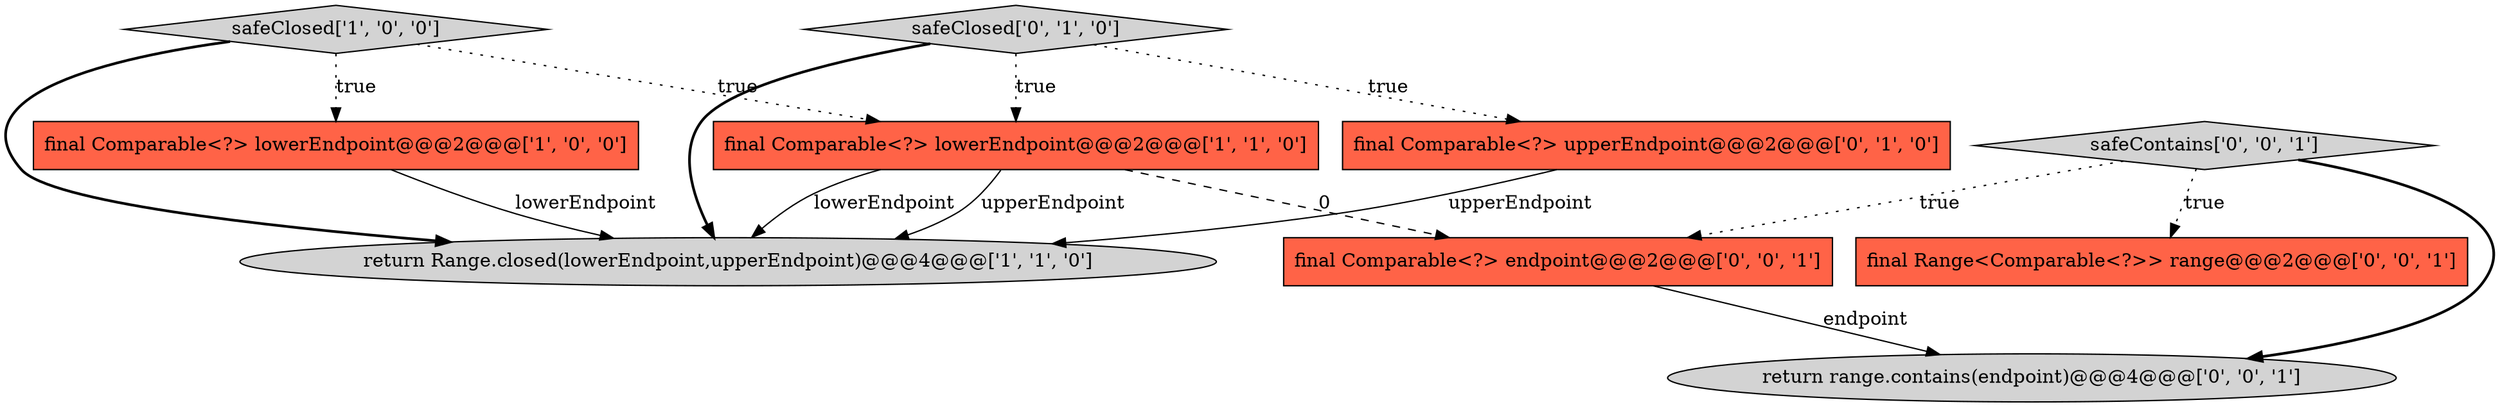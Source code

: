 digraph {
3 [style = filled, label = "safeClosed['1', '0', '0']", fillcolor = lightgray, shape = diamond image = "AAA0AAABBB1BBB"];
7 [style = filled, label = "final Range<Comparable<?>> range@@@2@@@['0', '0', '1']", fillcolor = tomato, shape = box image = "AAA0AAABBB3BBB"];
5 [style = filled, label = "safeClosed['0', '1', '0']", fillcolor = lightgray, shape = diamond image = "AAA0AAABBB2BBB"];
6 [style = filled, label = "safeContains['0', '0', '1']", fillcolor = lightgray, shape = diamond image = "AAA0AAABBB3BBB"];
0 [style = filled, label = "final Comparable<?> lowerEndpoint@@@2@@@['1', '0', '0']", fillcolor = tomato, shape = box image = "AAA0AAABBB1BBB"];
4 [style = filled, label = "final Comparable<?> upperEndpoint@@@2@@@['0', '1', '0']", fillcolor = tomato, shape = box image = "AAA0AAABBB2BBB"];
1 [style = filled, label = "return Range.closed(lowerEndpoint,upperEndpoint)@@@4@@@['1', '1', '0']", fillcolor = lightgray, shape = ellipse image = "AAA0AAABBB1BBB"];
2 [style = filled, label = "final Comparable<?> lowerEndpoint@@@2@@@['1', '1', '0']", fillcolor = tomato, shape = box image = "AAA0AAABBB1BBB"];
8 [style = filled, label = "return range.contains(endpoint)@@@4@@@['0', '0', '1']", fillcolor = lightgray, shape = ellipse image = "AAA0AAABBB3BBB"];
9 [style = filled, label = "final Comparable<?> endpoint@@@2@@@['0', '0', '1']", fillcolor = tomato, shape = box image = "AAA0AAABBB3BBB"];
5->1 [style = bold, label=""];
0->1 [style = solid, label="lowerEndpoint"];
9->8 [style = solid, label="endpoint"];
2->1 [style = solid, label="lowerEndpoint"];
3->1 [style = bold, label=""];
6->9 [style = dotted, label="true"];
2->9 [style = dashed, label="0"];
4->1 [style = solid, label="upperEndpoint"];
2->1 [style = solid, label="upperEndpoint"];
5->4 [style = dotted, label="true"];
6->8 [style = bold, label=""];
3->2 [style = dotted, label="true"];
5->2 [style = dotted, label="true"];
3->0 [style = dotted, label="true"];
6->7 [style = dotted, label="true"];
}

